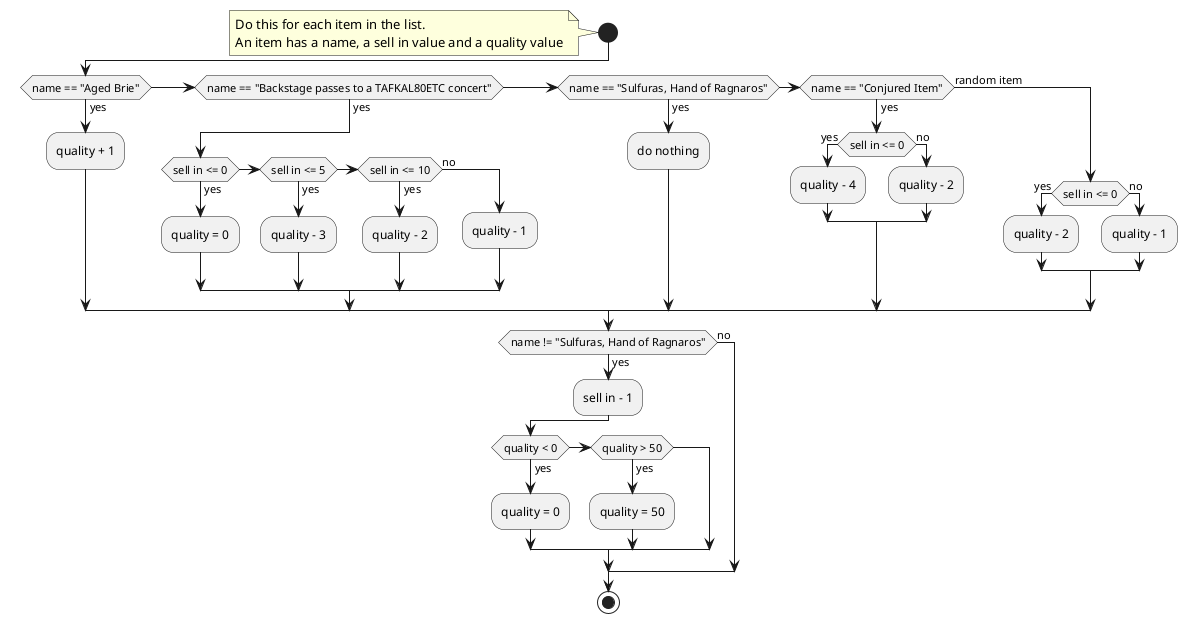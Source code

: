 @startuml Gilded Rose - Item quality update logic

' START STYLING
skinparam backgroundColor transparent
skinparam ConditionEndStyle hline
' END STYLING


start

note left
    Do this for each item in the list.
    An item has a name, a sell in value and a quality value
end note

if (name == "Aged Brie") then (yes)
    :quality + 1;
elseif (name == "Backstage passes to a TAFKAL80ETC concert") then (yes)
    if (sell in <= 0) then (yes)
        :quality = 0;
    elseif (sell in <= 5) then (yes)
        :quality - 3;
    elseif (sell in <= 10) then (yes)
        :quality - 2;
    else (no)
        :quality - 1;
    endif
elseif (name == "Sulfuras, Hand of Ragnaros") then (yes)
    :do nothing;
elseif (name == "Conjured Item") then (yes)
    if (sell in <= 0) then (yes)
        :quality - 4;
    else (no)
        :quality - 2;
    endif
else (random item)
    if (sell in <= 0) then (yes)
        :quality - 2;
    else (no)
        :quality - 1;
    endif
endif

if (name != "Sulfuras, Hand of Ragnaros") then (yes)
    :sell in - 1;
    if (quality < 0) then (yes)
        :quality = 0;
    elseif (quality > 50) then (yes)
        :quality = 50;
    endif
else (no)
endif

stop

@enduml
